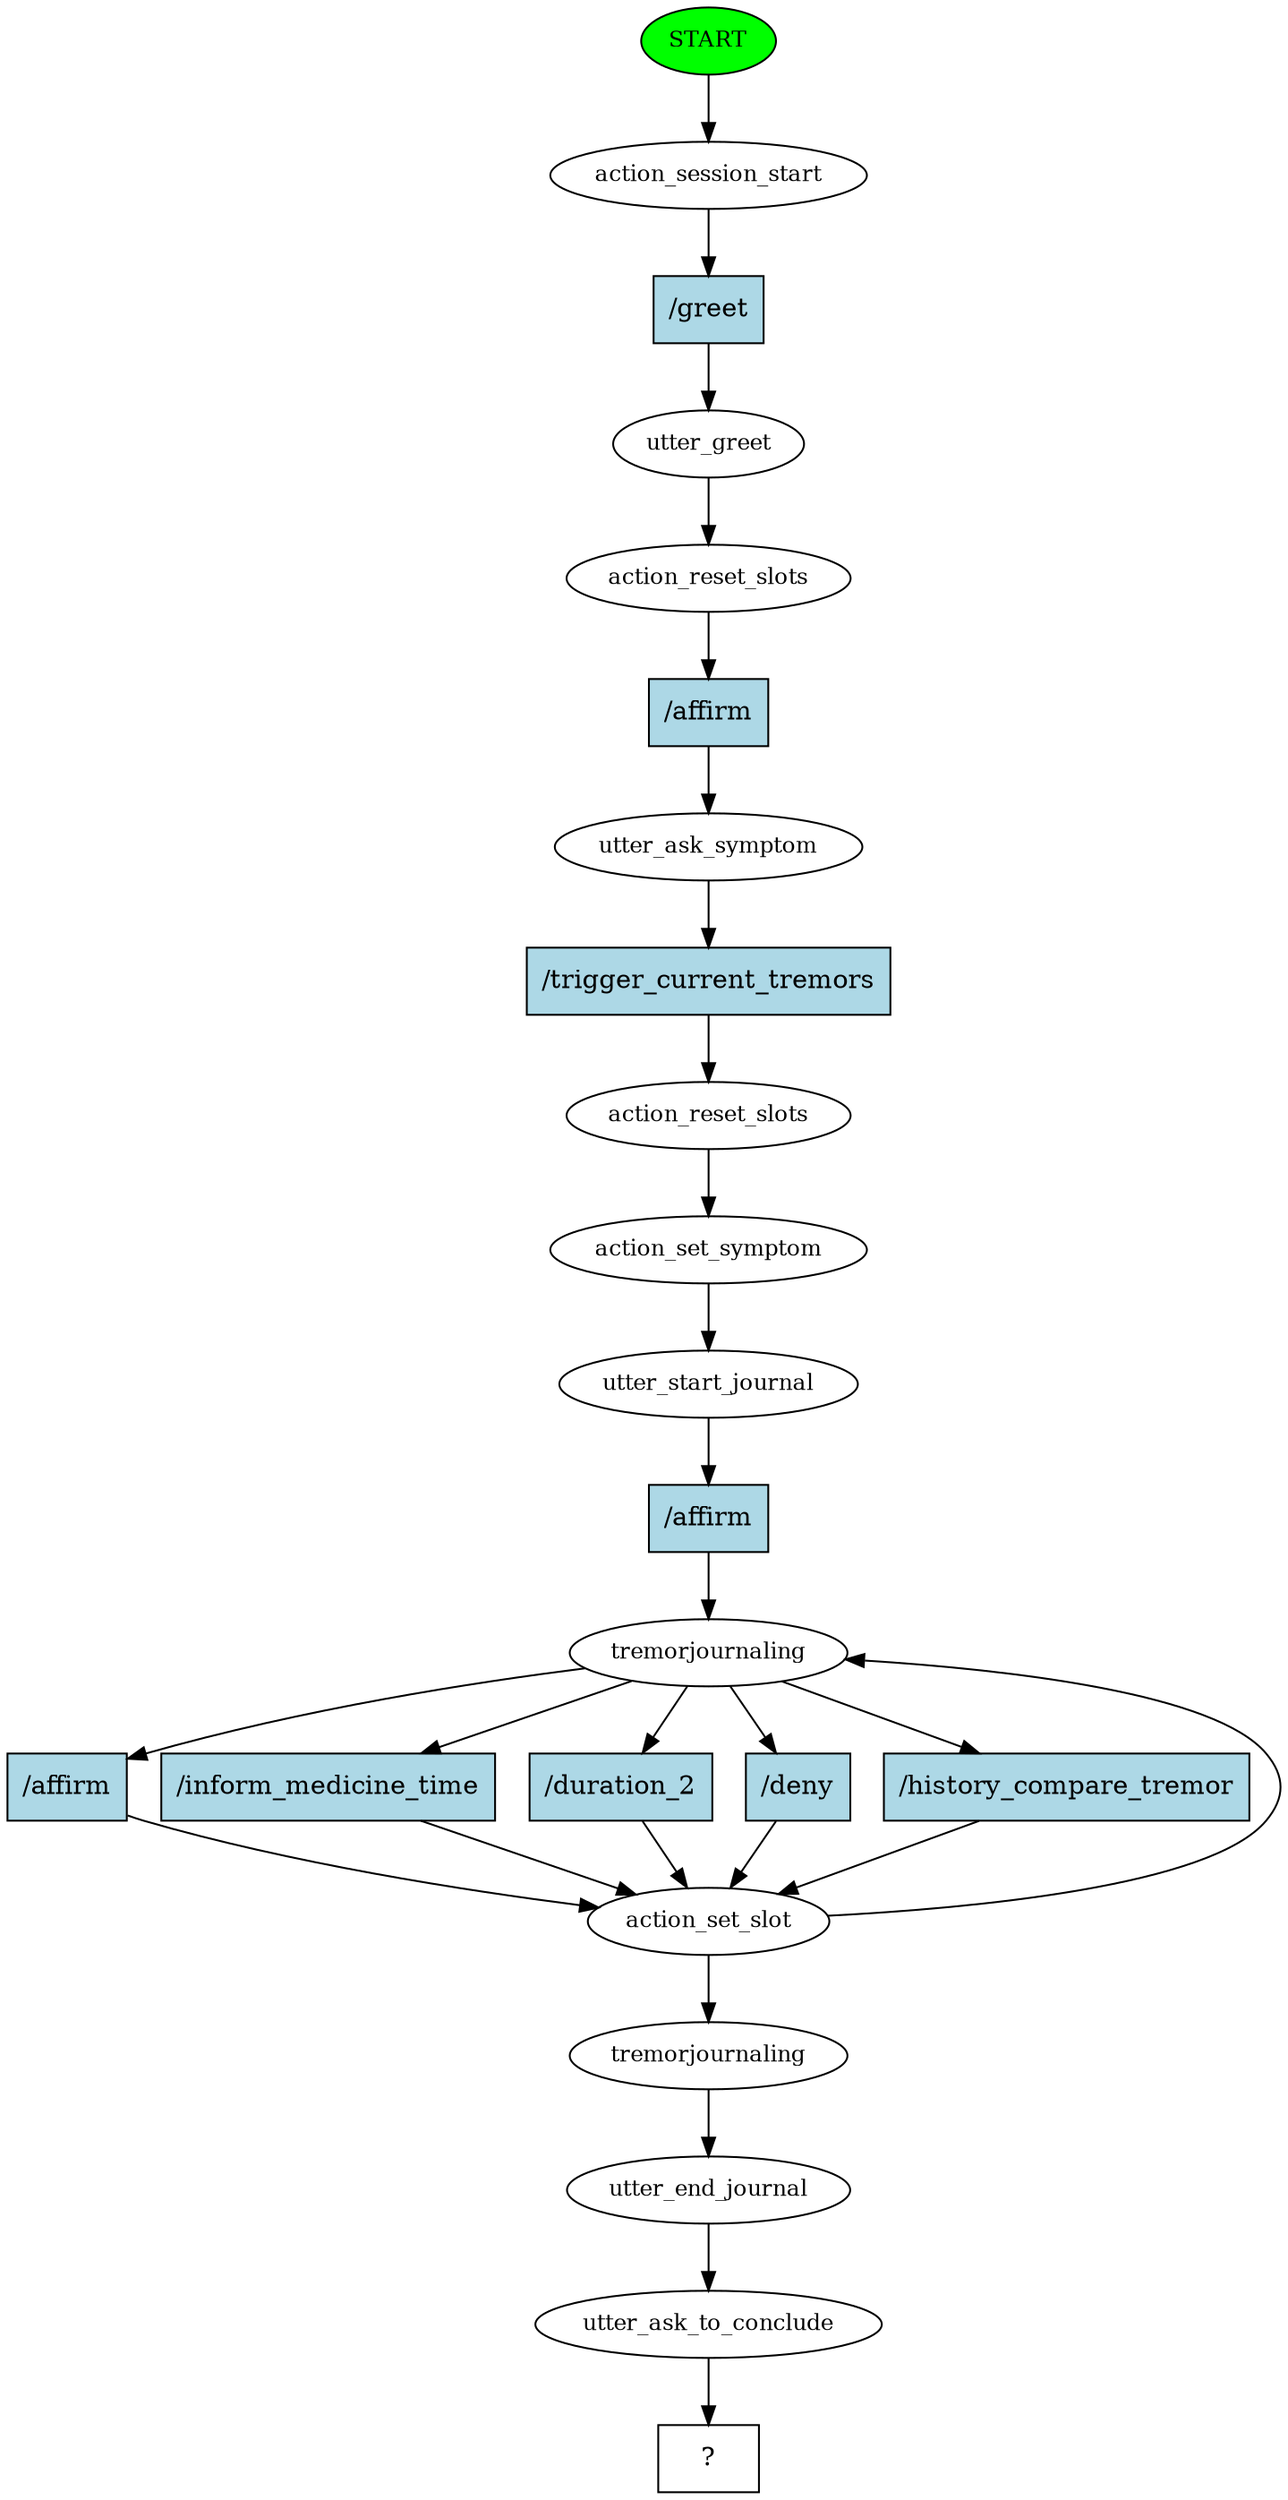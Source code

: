 digraph  {
0 [class="start active", fillcolor=green, fontsize=12, label=START, style=filled];
1 [class=active, fontsize=12, label=action_session_start];
2 [class=active, fontsize=12, label=utter_greet];
3 [class=active, fontsize=12, label=action_reset_slots];
4 [class=active, fontsize=12, label=utter_ask_symptom];
5 [class=active, fontsize=12, label=action_reset_slots];
6 [class=active, fontsize=12, label=action_set_symptom];
7 [class=active, fontsize=12, label=utter_start_journal];
8 [class=active, fontsize=12, label=tremorjournaling];
9 [class=active, fontsize=12, label=action_set_slot];
20 [class=active, fontsize=12, label=tremorjournaling];
21 [class=active, fontsize=12, label=utter_end_journal];
22 [class=active, fontsize=12, label=utter_ask_to_conclude];
23 [class="intent dashed active", label="  ?  ", shape=rect];
24 [class="intent active", fillcolor=lightblue, label="/greet", shape=rect, style=filled];
25 [class="intent active", fillcolor=lightblue, label="/affirm", shape=rect, style=filled];
26 [class="intent active", fillcolor=lightblue, label="/trigger_current_tremors", shape=rect, style=filled];
27 [class="intent active", fillcolor=lightblue, label="/affirm", shape=rect, style=filled];
28 [class="intent active", fillcolor=lightblue, label="/affirm", shape=rect, style=filled];
29 [class="intent active", fillcolor=lightblue, label="/inform_medicine_time", shape=rect, style=filled];
30 [class="intent active", fillcolor=lightblue, label="/duration_2", shape=rect, style=filled];
31 [class="intent active", fillcolor=lightblue, label="/deny", shape=rect, style=filled];
32 [class="intent active", fillcolor=lightblue, label="/history_compare_tremor", shape=rect, style=filled];
0 -> 1  [class=active, key=NONE, label=""];
1 -> 24  [class=active, key=0];
2 -> 3  [class=active, key=NONE, label=""];
3 -> 25  [class=active, key=0];
4 -> 26  [class=active, key=0];
5 -> 6  [class=active, key=NONE, label=""];
6 -> 7  [class=active, key=NONE, label=""];
7 -> 27  [class=active, key=0];
8 -> 28  [class=active, key=0];
8 -> 29  [class=active, key=0];
8 -> 30  [class=active, key=0];
8 -> 31  [class=active, key=0];
8 -> 32  [class=active, key=0];
9 -> 8  [class=active, key=NONE, label=""];
9 -> 20  [class=active, key=NONE, label=""];
20 -> 21  [class=active, key=NONE, label=""];
21 -> 22  [class=active, key=NONE, label=""];
22 -> 23  [class=active, key=NONE, label=""];
24 -> 2  [class=active, key=0];
25 -> 4  [class=active, key=0];
26 -> 5  [class=active, key=0];
27 -> 8  [class=active, key=0];
28 -> 9  [class=active, key=0];
29 -> 9  [class=active, key=0];
30 -> 9  [class=active, key=0];
31 -> 9  [class=active, key=0];
32 -> 9  [class=active, key=0];
}

